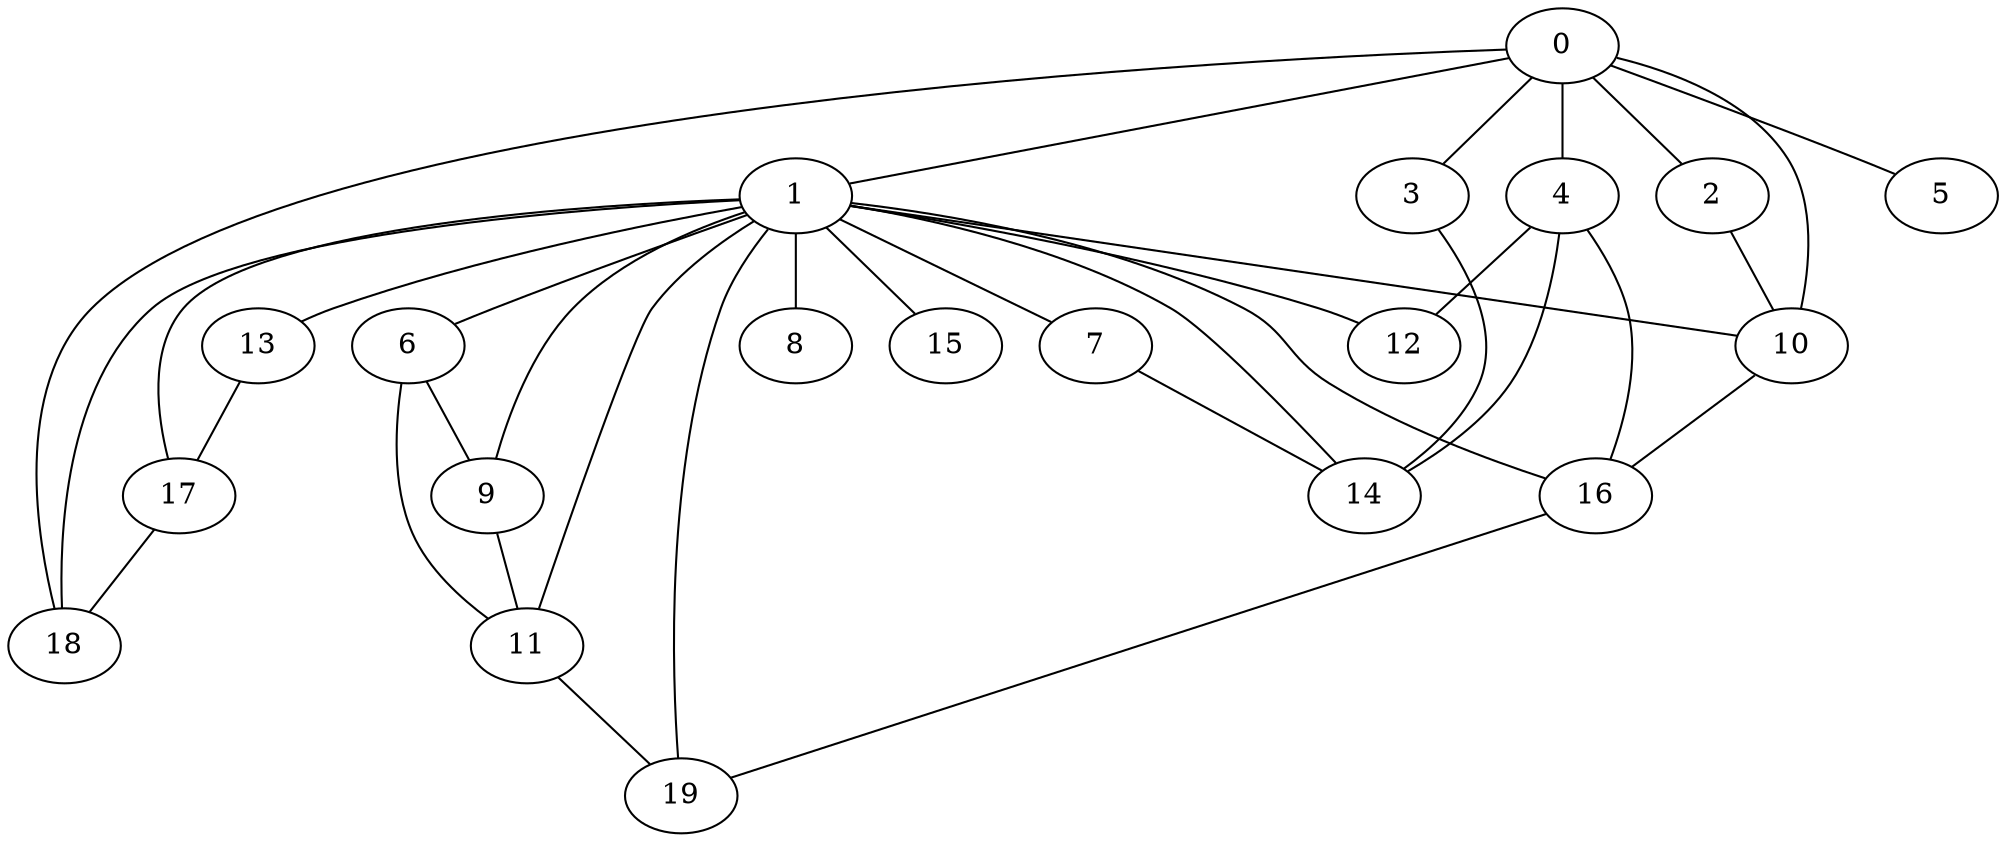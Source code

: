 
graph graphname {
    0 -- 1
0 -- 2
0 -- 3
0 -- 4
0 -- 5
0 -- 18
0 -- 10
1 -- 6
1 -- 7
1 -- 8
1 -- 9
1 -- 10
1 -- 11
1 -- 12
1 -- 13
1 -- 14
1 -- 15
1 -- 16
1 -- 17
1 -- 18
1 -- 19
2 -- 10
3 -- 14
4 -- 14
4 -- 12
4 -- 16
6 -- 9
6 -- 11
7 -- 14
9 -- 11
10 -- 16
11 -- 19
13 -- 17
16 -- 19
17 -- 18

}
